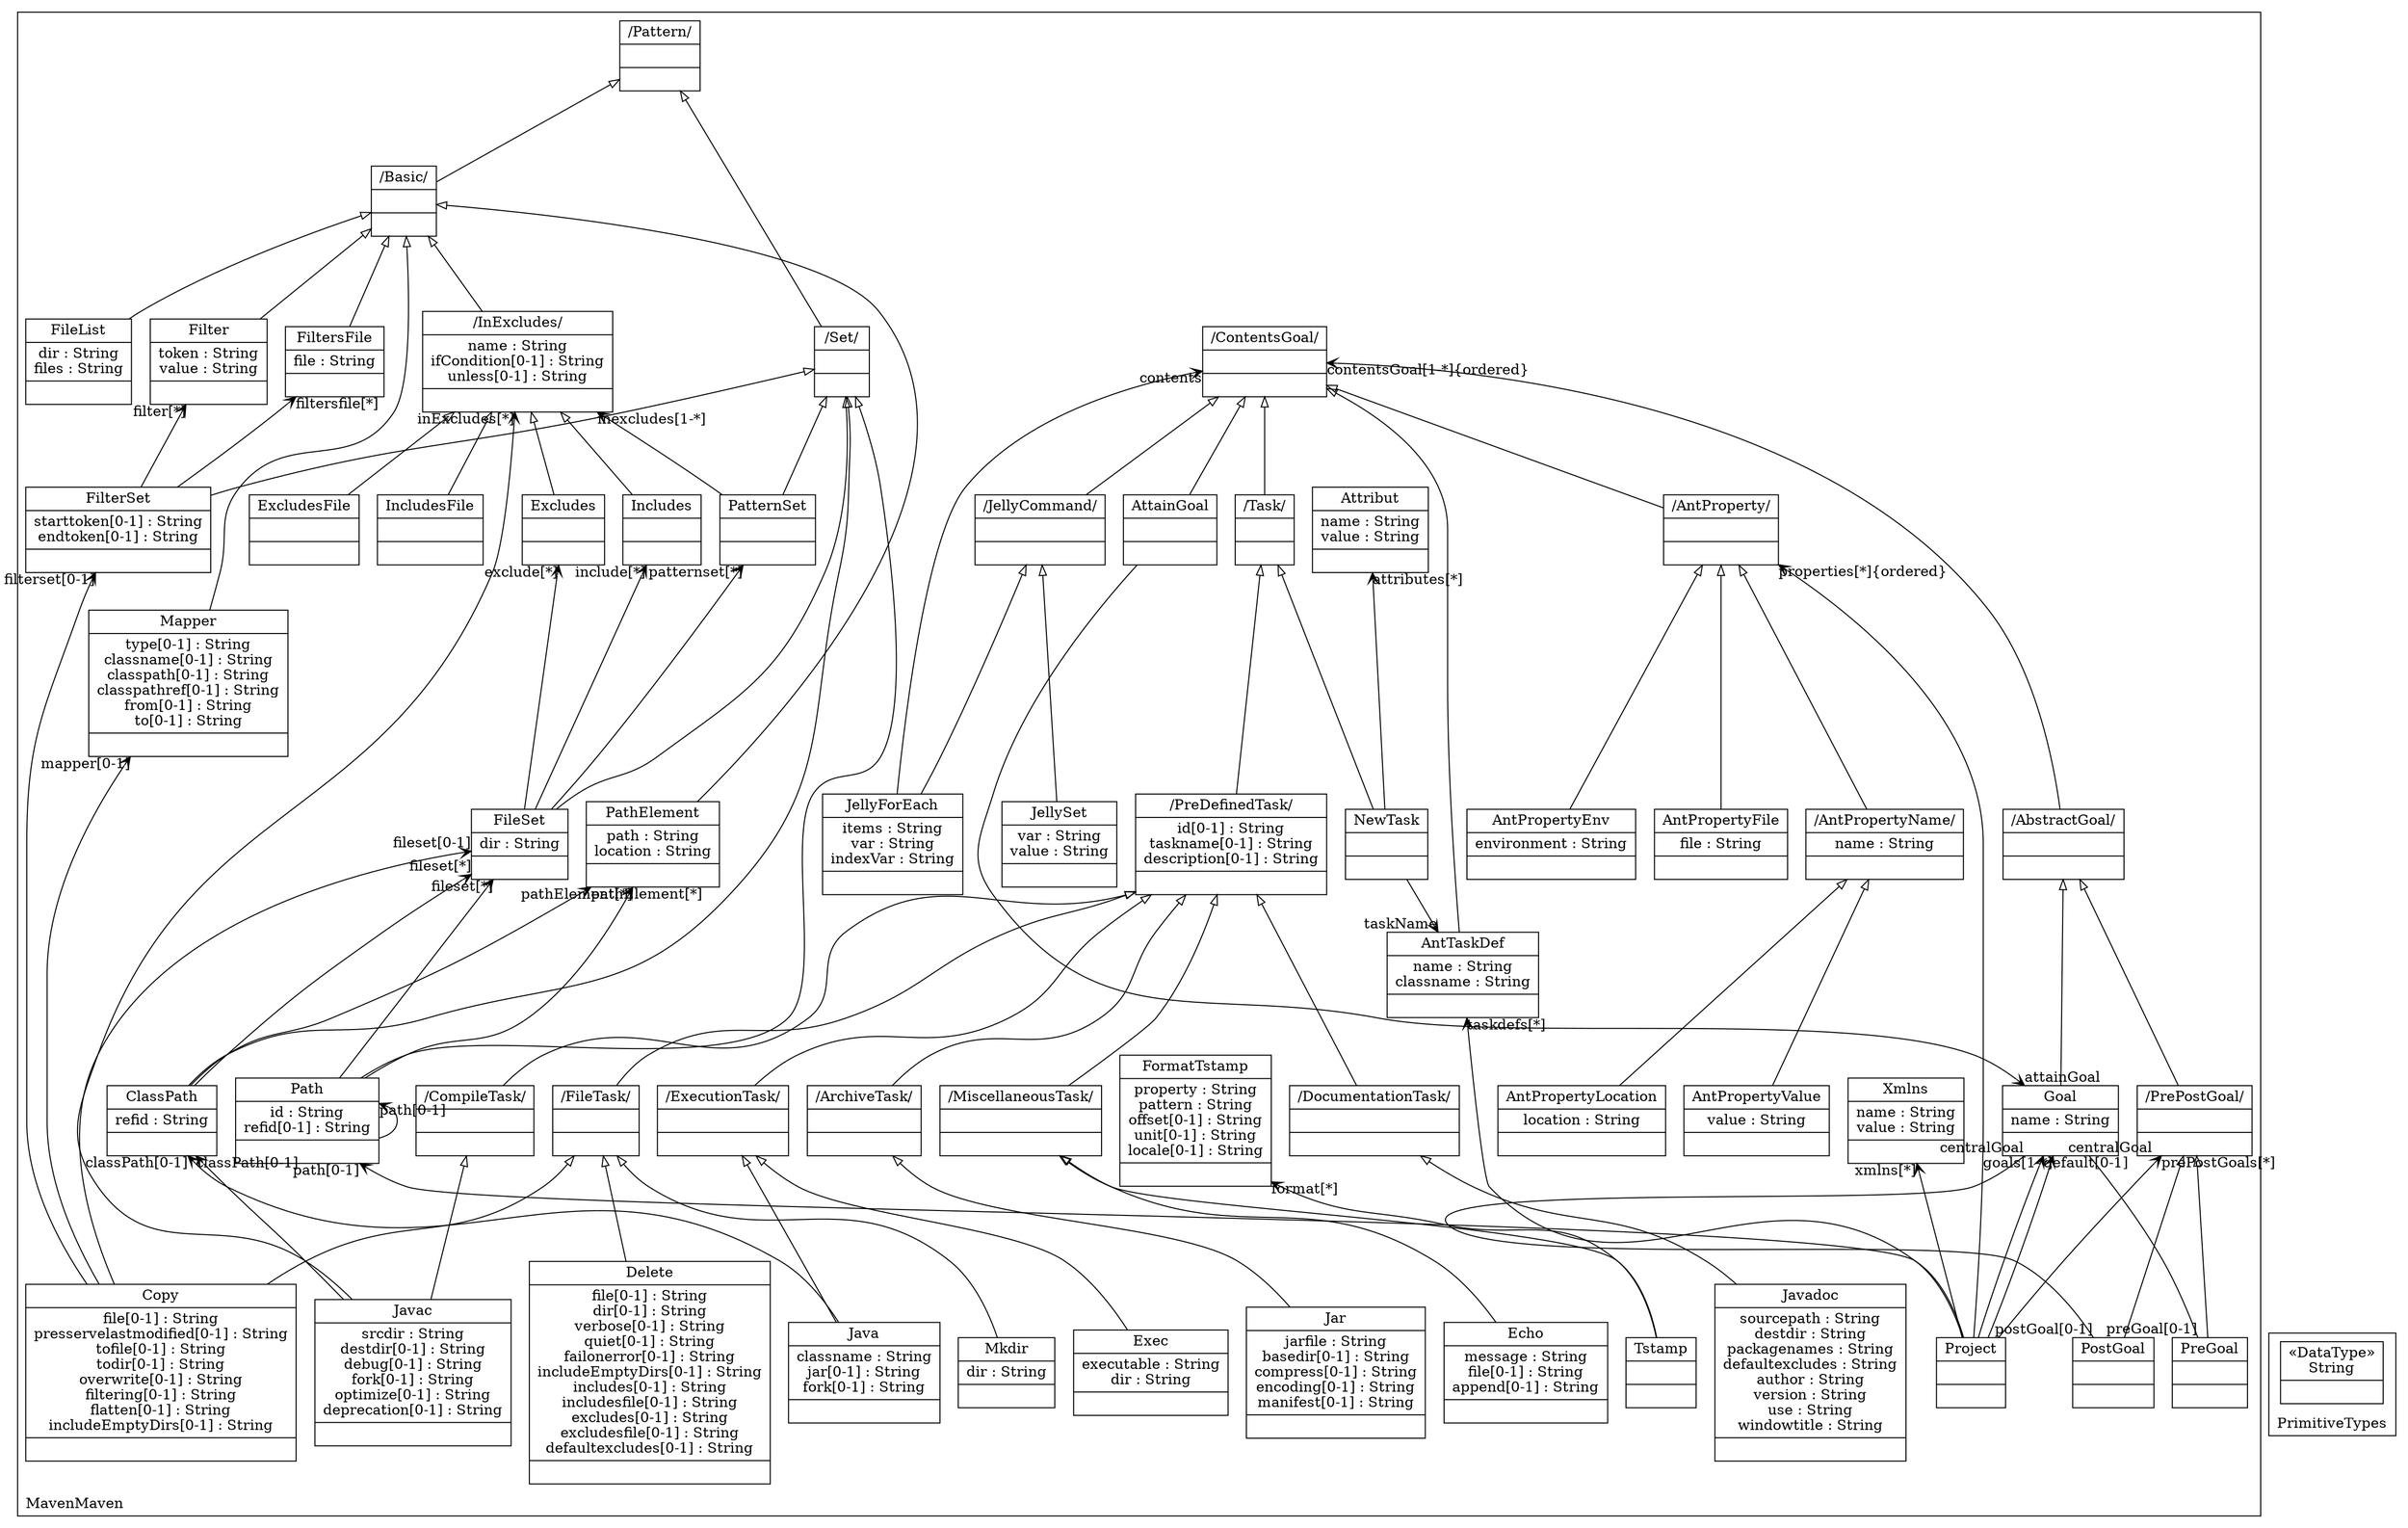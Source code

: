 digraph "KM3 Model in DOT" {
graph[rankdir=BT,labeljust=l,labelloc=t,nodeSep=0.75,compound=true];
 subgraph "cluster_MavenMaven"{
labelloc=t
color=black
label=MavenMaven
 node[shape=record];
Project[label="{Project| | }"]
 Project->Xmlns[arrowhead=vee,arrowtail=diamond,headlabel="xmlns[*]",group=Xmlns,minlen=2,constraint=true,]
 Project->Goal[arrowhead=vee,arrowtail=none,headlabel="default[0-1]",group=Goal,minlen=2,constraint=false,]
 Project->Path[arrowhead=vee,arrowtail=diamond,headlabel="path[0-1]",group=Path,minlen=2,constraint=true,]
 Project->AntProperty[arrowhead=vee,arrowtail=diamond,headlabel="properties[*]{ordered}",group=AntProperty,minlen=2,constraint=true,]
 Project->AntTaskDef[arrowhead=vee,arrowtail=diamond,headlabel="taskdefs[*]",group=AntTaskDef,minlen=2,constraint=true,]
 Project->PrePostGoal[arrowhead=vee,arrowtail=diamond,headlabel="prePostGoals[*]",group=PrePostGoal,minlen=2,constraint=true,]
 Project->Goal[arrowhead=vee,arrowtail=diamond,headlabel="goals[1-*]",group=Goal,minlen=2,constraint=true,]
;
 node[shape=record];
Xmlns[label="{Xmlns|name : String\nvalue : String| }"]
;
 node[shape=record];
AntProperty[label="{/AntProperty/| | }"]
 AntProperty->ContentsGoal[arrowhead=onormal,group=ContentsGoal,minlen=2,constraint=true,]
;
 node[shape=record];
AntPropertyName[label="{/AntPropertyName/|name : String| }"]
 AntPropertyName->AntProperty[arrowhead=onormal,group=AntProperty,minlen=2,constraint=true,]
;
 node[shape=record];
AntPropertyValue[label="{AntPropertyValue|value : String| }"]
 AntPropertyValue->AntPropertyName[arrowhead=onormal,group=AntPropertyName,minlen=2,constraint=true,]
;
 node[shape=record];
AntPropertyLocation[label="{AntPropertyLocation|location : String| }"]
 AntPropertyLocation->AntPropertyName[arrowhead=onormal,group=AntPropertyName,minlen=2,constraint=true,]
;
 node[shape=record];
AntPropertyFile[label="{AntPropertyFile|file : String| }"]
 AntPropertyFile->AntProperty[arrowhead=onormal,group=AntProperty,minlen=2,constraint=true,]
;
 node[shape=record];
AntPropertyEnv[label="{AntPropertyEnv|environment : String| }"]
 AntPropertyEnv->AntProperty[arrowhead=onormal,group=AntProperty,minlen=2,constraint=true,]
;
 node[shape=record];
JellyCommand[label="{/JellyCommand/| | }"]
 JellyCommand->ContentsGoal[arrowhead=onormal,group=ContentsGoal,minlen=2,constraint=true,]
;
 node[shape=record];
JellySet[label="{JellySet|var : String\nvalue : String| }"]
 JellySet->JellyCommand[arrowhead=onormal,group=JellyCommand,minlen=2,constraint=true,]
;
 node[shape=record];
JellyForEach[label="{JellyForEach|items : String\nvar : String\nindexVar : String| }"]
 JellyForEach->ContentsGoal[arrowhead=vee,arrowtail=diamond,headlabel="contents",group=ContentsGoal,minlen=2,constraint=true,]
 JellyForEach->JellyCommand[arrowhead=onormal,group=JellyCommand,minlen=2,constraint=true,]
;
 node[shape=record];
AbstractGoal[label="{/AbstractGoal/| | }"]
 AbstractGoal->ContentsGoal[arrowhead=vee,arrowtail=diamond,headlabel="contentsGoal[1-*]{ordered}",group=ContentsGoal,minlen=2,constraint=true,]
;
 node[shape=record];
ContentsGoal[label="{/ContentsGoal/| | }"]
;
 node[shape=record];
AttainGoal[label="{AttainGoal| | }"]
 AttainGoal->Goal[arrowhead=vee,arrowtail=none,headlabel="attainGoal",group=Goal,minlen=2,constraint=false,]
 AttainGoal->ContentsGoal[arrowhead=onormal,group=ContentsGoal,minlen=2,constraint=true,]
;
 node[shape=record];
PrePostGoal[label="{/PrePostGoal/| | }"]
 PrePostGoal->AbstractGoal[arrowhead=onormal,group=AbstractGoal,minlen=2,constraint=true,]
;
 node[shape=record];
PreGoal[label="{PreGoal| | }"]
 PreGoal->PrePostGoal[arrowhead=onormal,group=PrePostGoal,minlen=2,constraint=true,]
;
 node[shape=record];
PostGoal[label="{PostGoal| | }"]
 PostGoal->Goal[arrowhead=none,arrowtail=none,headlabel="centralGoal",taillabel="postGoal[0-1]",group=Goal,minlen=2,constraint=false,]
 PostGoal->PrePostGoal[arrowhead=onormal,group=PrePostGoal,minlen=2,constraint=true,]
;
 node[shape=record];
Goal[label="{Goal|name : String| }"]
 Goal->PreGoal[arrowhead=none,arrowtail=none,headlabel="preGoal[0-1]",taillabel="centralGoal",group=PreGoal,minlen=2,constraint=false,]
 Goal->AbstractGoal[arrowhead=onormal,group=AbstractGoal,minlen=2,constraint=true,]
;
 node[shape=record];
Pattern[label="{/Pattern/| | }"]
;
 node[shape=record];
Basic[label="{/Basic/| | }"]
 Basic->Pattern[arrowhead=onormal,group=Pattern,minlen=2,constraint=true,]
;
 node[shape=record];
Mapper[label="{Mapper|type[0-1] : String\nclassname[0-1] : String\nclasspath[0-1] : String\nclasspathref[0-1] : String\nfrom[0-1] : String\nto[0-1] : String| }"]
 Mapper->Basic[arrowhead=onormal,group=Basic,minlen=2,constraint=true,]
;
 node[shape=record];
InExcludes[label="{/InExcludes/|name : String\nifCondition[0-1] : String\nunless[0-1] : String| }"]
 InExcludes->Basic[arrowhead=onormal,group=Basic,minlen=2,constraint=true,]
;
 node[shape=record];
Includes[label="{Includes| | }"]
 Includes->InExcludes[arrowhead=onormal,group=InExcludes,minlen=2,constraint=true,]
;
 node[shape=record];
Excludes[label="{Excludes| | }"]
 Excludes->InExcludes[arrowhead=onormal,group=InExcludes,minlen=2,constraint=true,]
;
 node[shape=record];
IncludesFile[label="{IncludesFile| | }"]
 IncludesFile->InExcludes[arrowhead=onormal,group=InExcludes,minlen=2,constraint=true,]
;
 node[shape=record];
ExcludesFile[label="{ExcludesFile| | }"]
 ExcludesFile->InExcludes[arrowhead=onormal,group=InExcludes,minlen=2,constraint=true,]
;
 node[shape=record];
FileList[label="{FileList|dir : String\nfiles : String| }"]
 FileList->Basic[arrowhead=onormal,group=Basic,minlen=2,constraint=true,]
;
 node[shape=record];
Filter[label="{Filter|token : String\nvalue : String| }"]
 Filter->Basic[arrowhead=onormal,group=Basic,minlen=2,constraint=true,]
;
 node[shape=record];
FiltersFile[label="{FiltersFile|file : String| }"]
 FiltersFile->Basic[arrowhead=onormal,group=Basic,minlen=2,constraint=true,]
;
 node[shape=record];
PathElement[label="{PathElement|path : String\nlocation : String| }"]
 PathElement->Basic[arrowhead=onormal,group=Basic,minlen=2,constraint=true,]
;
 node[shape=record];
Set[label="{/Set/| | }"]
 Set->Pattern[arrowhead=onormal,group=Pattern,minlen=2,constraint=true,]
;
 node[shape=record];
PatternSet[label="{PatternSet| | }"]
 PatternSet->InExcludes[arrowhead=vee,arrowtail=diamond,headlabel="inexcludes[1-*]",group=InExcludes,minlen=2,constraint=true,]
 PatternSet->Set[arrowhead=onormal,group=Set,minlen=2,constraint=true,]
;
 node[shape=record];
FileSet[label="{FileSet|dir : String| }"]
 FileSet->PatternSet[arrowhead=vee,arrowtail=diamond,headlabel="patternset[*]",group=PatternSet,minlen=2,constraint=true,]
 FileSet->Includes[arrowhead=vee,arrowtail=diamond,headlabel="include[*]",group=Includes,minlen=2,constraint=true,]
 FileSet->Excludes[arrowhead=vee,arrowtail=diamond,headlabel="exclude[*]",group=Excludes,minlen=2,constraint=true,]
 FileSet->Set[arrowhead=onormal,group=Set,minlen=2,constraint=true,]
;
 node[shape=record];
FilterSet[label="{FilterSet|starttoken[0-1] : String\nendtoken[0-1] : String| }"]
 FilterSet->Filter[arrowhead=vee,arrowtail=diamond,headlabel="filter[*]",group=Filter,minlen=2,constraint=true,]
 FilterSet->FiltersFile[arrowhead=vee,arrowtail=diamond,headlabel="filtersfile[*]",group=FiltersFile,minlen=2,constraint=true,]
 FilterSet->Set[arrowhead=onormal,group=Set,minlen=2,constraint=true,]
;
 node[shape=record];
Path[label="{Path|id : String\nrefid[0-1] : String| }"]
 Path->Path[arrowhead=vee,arrowtail=diamond,headlabel="path[0-1]",group=Path,minlen=2,constraint=true,]
 Path->PathElement[arrowhead=vee,arrowtail=diamond,headlabel="pathElement[*]",group=PathElement,minlen=2,constraint=true,]
 Path->FileSet[arrowhead=vee,arrowtail=diamond,headlabel="fileset[*]",group=FileSet,minlen=2,constraint=true,]
 Path->Set[arrowhead=onormal,group=Set,minlen=2,constraint=true,]
;
 node[shape=record];
ClassPath[label="{ClassPath|refid : String| }"]
 ClassPath->PathElement[arrowhead=vee,arrowtail=diamond,headlabel="pathElement[*]",group=PathElement,minlen=2,constraint=true,]
 ClassPath->FileSet[arrowhead=vee,arrowtail=diamond,headlabel="fileset[*]",group=FileSet,minlen=2,constraint=true,]
 ClassPath->Set[arrowhead=onormal,group=Set,minlen=2,constraint=true,]
;
 node[shape=record];
Task[label="{/Task/| | }"]
 Task->ContentsGoal[arrowhead=onormal,group=ContentsGoal,minlen=2,constraint=true,]
;
 node[shape=record];
AntTaskDef[label="{AntTaskDef|name : String\nclassname : String| }"]
 AntTaskDef->ContentsGoal[arrowhead=onormal,group=ContentsGoal,minlen=2,constraint=true,]
;
 node[shape=record];
NewTask[label="{NewTask| | }"]
 NewTask->AntTaskDef[arrowhead=vee,arrowtail=none,headlabel="taskName",group=AntTaskDef,minlen=2,constraint=false,]
 NewTask->Attribut[arrowhead=vee,arrowtail=diamond,headlabel="attributes[*]",group=Attribut,minlen=2,constraint=true,]
 NewTask->Task[arrowhead=onormal,group=Task,minlen=2,constraint=true,]
;
 node[shape=record];
Attribut[label="{Attribut|name : String\nvalue : String| }"]
;
 node[shape=record];
PreDefinedTask[label="{/PreDefinedTask/|id[0-1] : String\ntaskname[0-1] : String\ndescription[0-1] : String| }"]
 PreDefinedTask->Task[arrowhead=onormal,group=Task,minlen=2,constraint=true,]
;
 node[shape=record];
ExecutionTask[label="{/ExecutionTask/| | }"]
 ExecutionTask->PreDefinedTask[arrowhead=onormal,group=PreDefinedTask,minlen=2,constraint=true,]
;
 node[shape=record];
Exec[label="{Exec|executable : String\ndir : String| }"]
 Exec->ExecutionTask[arrowhead=onormal,group=ExecutionTask,minlen=2,constraint=true,]
;
 node[shape=record];
Java[label="{Java|classname : String\njar[0-1] : String\nfork[0-1] : String| }"]
 Java->ClassPath[arrowhead=vee,arrowtail=diamond,headlabel="classPath[0-1]",group=ClassPath,minlen=2,constraint=true,]
 Java->ExecutionTask[arrowhead=onormal,group=ExecutionTask,minlen=2,constraint=true,]
;
 node[shape=record];
MiscellaneousTask[label="{/MiscellaneousTask/| | }"]
 MiscellaneousTask->PreDefinedTask[arrowhead=onormal,group=PreDefinedTask,minlen=2,constraint=true,]
;
 node[shape=record];
Echo[label="{Echo|message : String\nfile[0-1] : String\nappend[0-1] : String| }"]
 Echo->MiscellaneousTask[arrowhead=onormal,group=MiscellaneousTask,minlen=2,constraint=true,]
;
 node[shape=record];
Tstamp[label="{Tstamp| | }"]
 Tstamp->FormatTstamp[arrowhead=vee,arrowtail=diamond,headlabel="format[*]",group=FormatTstamp,minlen=2,constraint=true,]
 Tstamp->MiscellaneousTask[arrowhead=onormal,group=MiscellaneousTask,minlen=2,constraint=true,]
;
 node[shape=record];
FormatTstamp[label="{FormatTstamp|property : String\npattern : String\noffset[0-1] : String\nunit[0-1] : String\nlocale[0-1] : String| }"]
;
 node[shape=record];
CompileTask[label="{/CompileTask/| | }"]
 CompileTask->PreDefinedTask[arrowhead=onormal,group=PreDefinedTask,minlen=2,constraint=true,]
;
 node[shape=record];
Javac[label="{Javac|srcdir : String\ndestdir[0-1] : String\ndebug[0-1] : String\nfork[0-1] : String\noptimize[0-1] : String\ndeprecation[0-1] : String| }"]
 Javac->InExcludes[arrowhead=vee,arrowtail=diamond,headlabel="inExcludes[*]",group=InExcludes,minlen=2,constraint=true,]
 Javac->ClassPath[arrowhead=vee,arrowtail=diamond,headlabel="classPath[0-1]",group=ClassPath,minlen=2,constraint=true,]
 Javac->CompileTask[arrowhead=onormal,group=CompileTask,minlen=2,constraint=true,]
;
 node[shape=record];
DocumentationTask[label="{/DocumentationTask/| | }"]
 DocumentationTask->PreDefinedTask[arrowhead=onormal,group=PreDefinedTask,minlen=2,constraint=true,]
;
 node[shape=record];
Javadoc[label="{Javadoc|sourcepath : String\ndestdir : String\npackagenames : String\ndefaultexcludes : String\nauthor : String\nversion : String\nuse : String\nwindowtitle : String| }"]
 Javadoc->DocumentationTask[arrowhead=onormal,group=DocumentationTask,minlen=2,constraint=true,]
;
 node[shape=record];
ArchiveTask[label="{/ArchiveTask/| | }"]
 ArchiveTask->PreDefinedTask[arrowhead=onormal,group=PreDefinedTask,minlen=2,constraint=true,]
;
 node[shape=record];
Jar[label="{Jar|jarfile : String\nbasedir[0-1] : String\ncompress[0-1] : String\nencoding[0-1] : String\nmanifest[0-1] : String| }"]
 Jar->ArchiveTask[arrowhead=onormal,group=ArchiveTask,minlen=2,constraint=true,]
;
 node[shape=record];
FileTask[label="{/FileTask/| | }"]
 FileTask->PreDefinedTask[arrowhead=onormal,group=PreDefinedTask,minlen=2,constraint=true,]
;
 node[shape=record];
Mkdir[label="{Mkdir|dir : String| }"]
 Mkdir->FileTask[arrowhead=onormal,group=FileTask,minlen=2,constraint=true,]
;
 node[shape=record];
Copy[label="{Copy|file[0-1] : String\npresservelastmodified[0-1] : String\ntofile[0-1] : String\ntodir[0-1] : String\noverwrite[0-1] : String\nfiltering[0-1] : String\nflatten[0-1] : String\nincludeEmptyDirs[0-1] : String| }"]
 Copy->FileSet[arrowhead=vee,arrowtail=diamond,headlabel="fileset[0-1]",group=FileSet,minlen=2,constraint=true,]
 Copy->FilterSet[arrowhead=vee,arrowtail=diamond,headlabel="filterset[0-1]",group=FilterSet,minlen=2,constraint=true,]
 Copy->Mapper[arrowhead=vee,arrowtail=diamond,headlabel="mapper[0-1]",group=Mapper,minlen=2,constraint=true,]
 Copy->FileTask[arrowhead=onormal,group=FileTask,minlen=2,constraint=true,]
;
 node[shape=record];
Delete[label="{Delete|file[0-1] : String\ndir[0-1] : String\nverbose[0-1] : String\nquiet[0-1] : String\nfailonerror[0-1] : String\nincludeEmptyDirs[0-1] : String\nincludes[0-1] : String\nincludesfile[0-1] : String\nexcludes[0-1] : String\nexcludesfile[0-1] : String\ndefaultexcludes[0-1] : String| }"]
 Delete->FileTask[arrowhead=onormal,group=FileTask,minlen=2,constraint=true,]
;

} subgraph "cluster_PrimitiveTypes"{
labelloc=t
color=black
label=PrimitiveTypes
 node[shape=record];
String[label="{&#171;DataType&#187;\nString|}"]
;

}
}